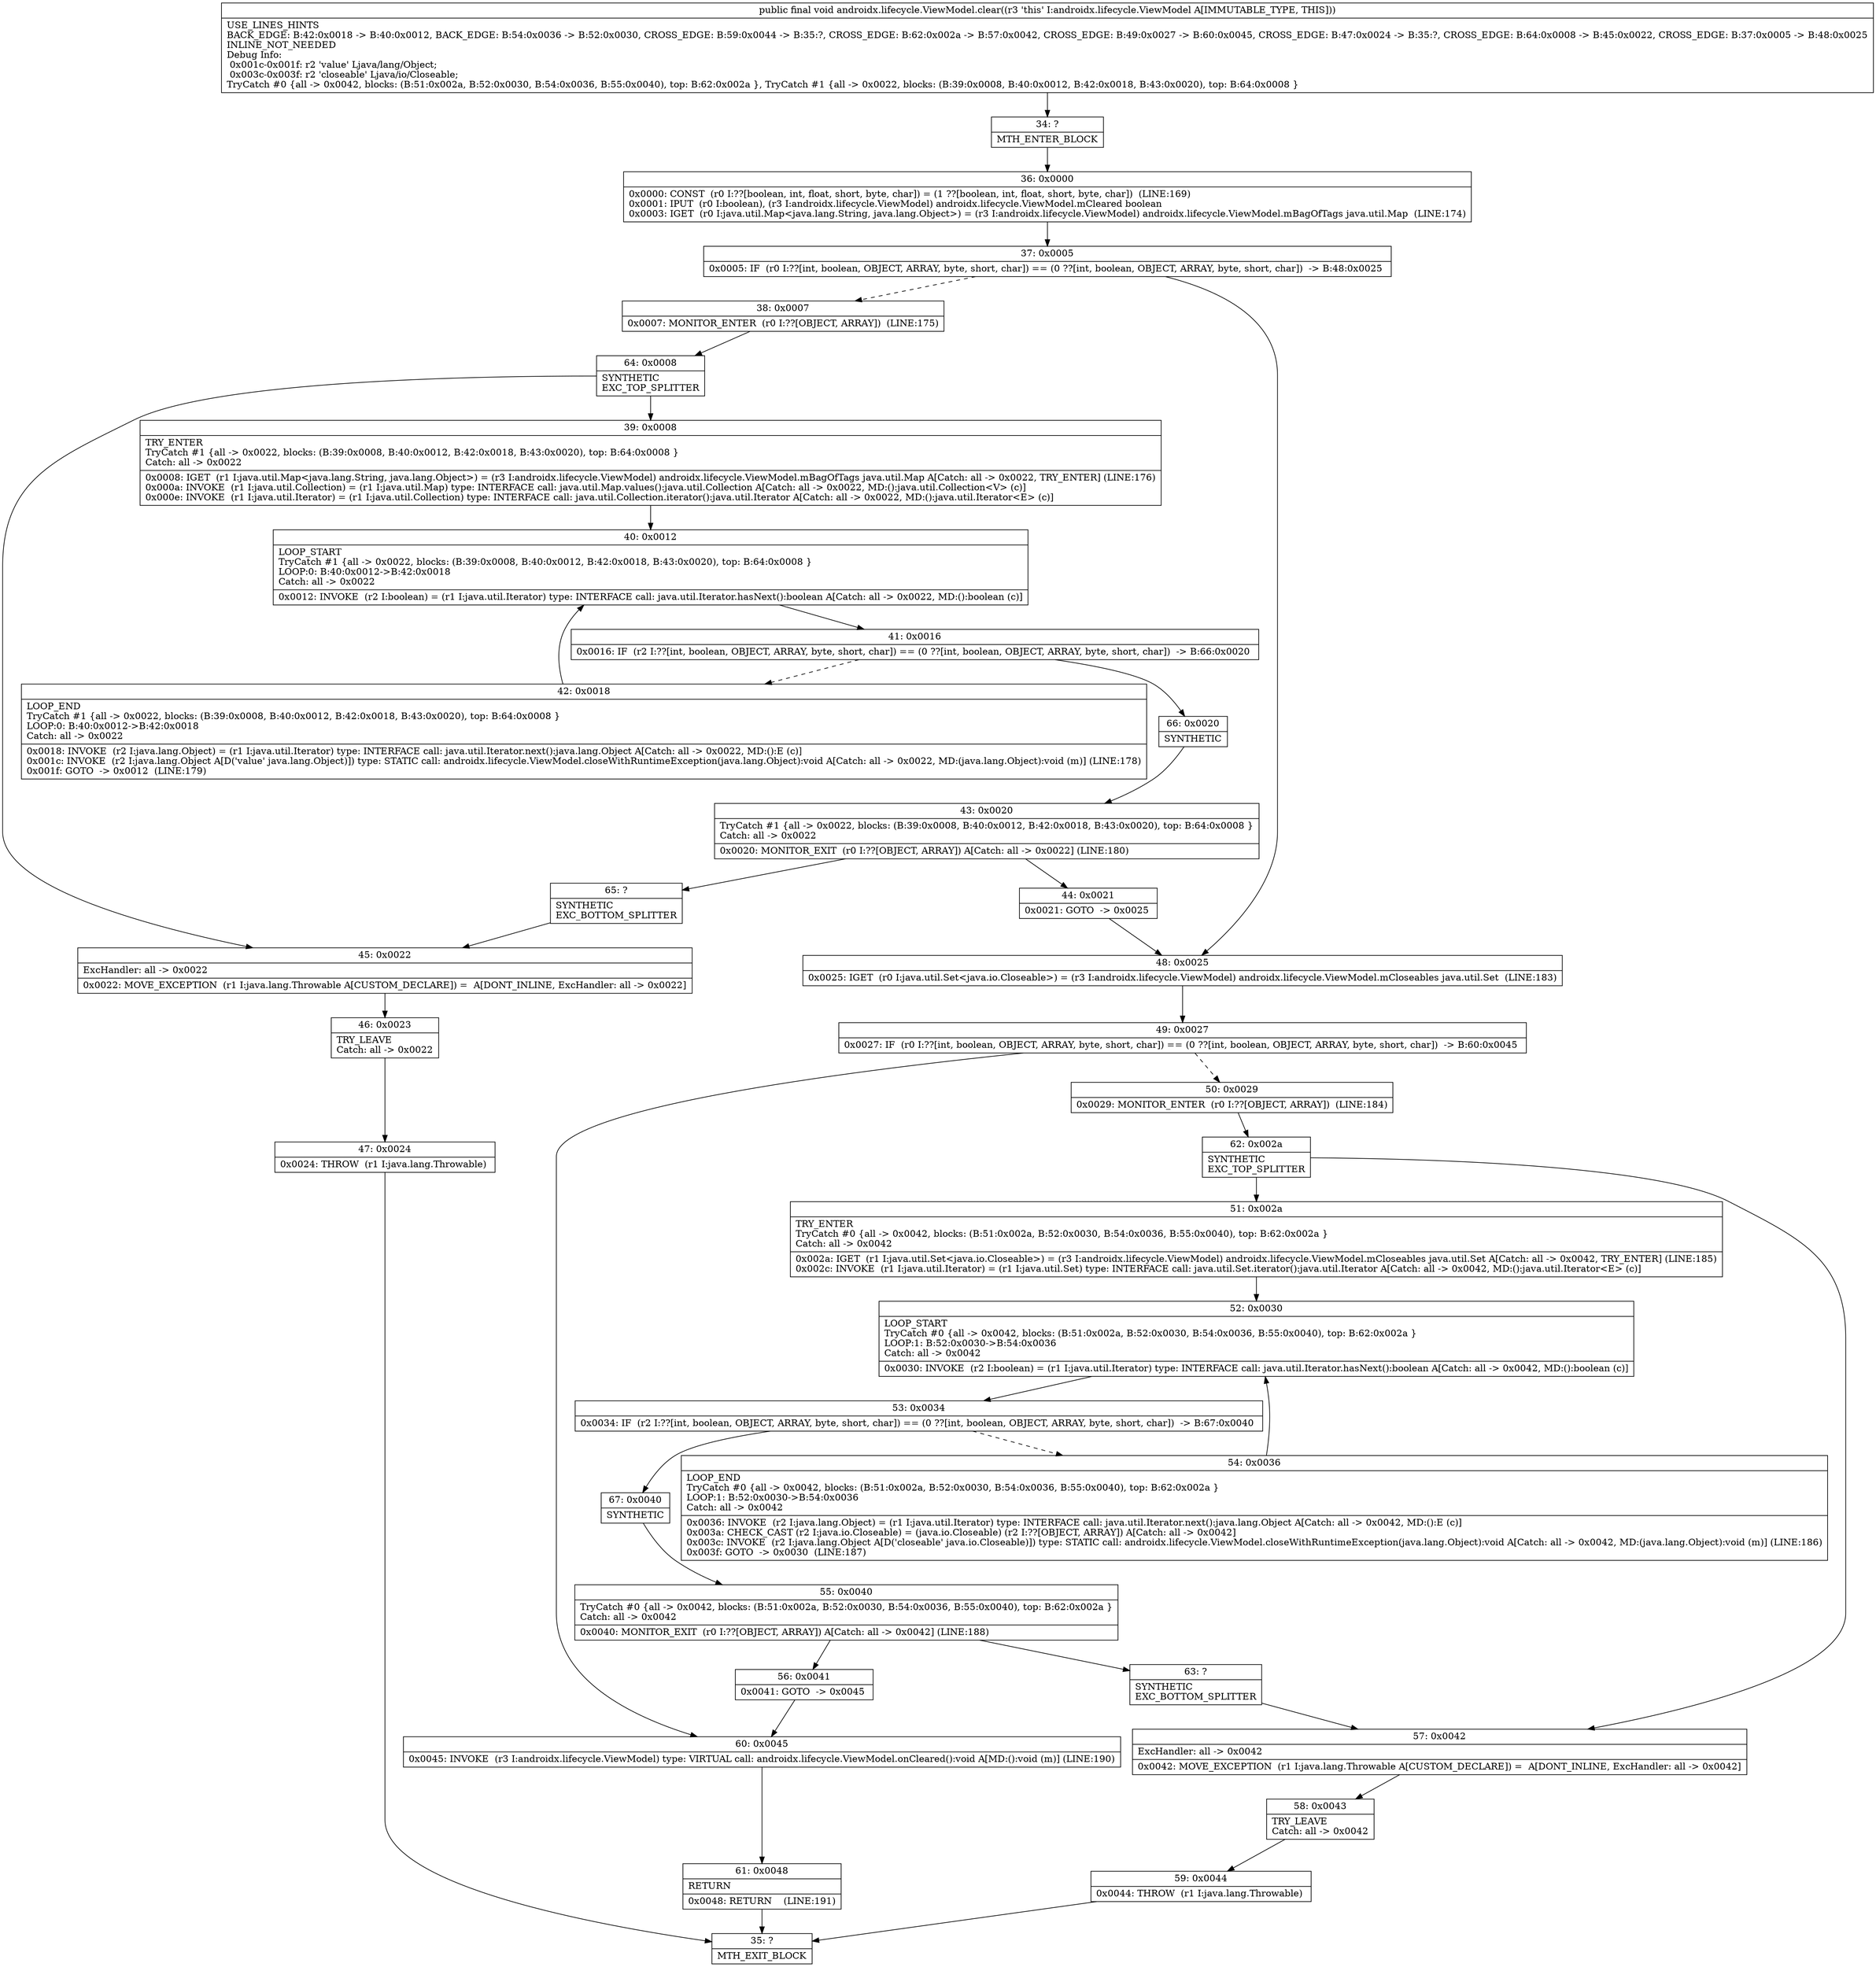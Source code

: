 digraph "CFG forandroidx.lifecycle.ViewModel.clear()V" {
Node_34 [shape=record,label="{34\:\ ?|MTH_ENTER_BLOCK\l}"];
Node_36 [shape=record,label="{36\:\ 0x0000|0x0000: CONST  (r0 I:??[boolean, int, float, short, byte, char]) = (1 ??[boolean, int, float, short, byte, char])  (LINE:169)\l0x0001: IPUT  (r0 I:boolean), (r3 I:androidx.lifecycle.ViewModel) androidx.lifecycle.ViewModel.mCleared boolean \l0x0003: IGET  (r0 I:java.util.Map\<java.lang.String, java.lang.Object\>) = (r3 I:androidx.lifecycle.ViewModel) androidx.lifecycle.ViewModel.mBagOfTags java.util.Map  (LINE:174)\l}"];
Node_37 [shape=record,label="{37\:\ 0x0005|0x0005: IF  (r0 I:??[int, boolean, OBJECT, ARRAY, byte, short, char]) == (0 ??[int, boolean, OBJECT, ARRAY, byte, short, char])  \-\> B:48:0x0025 \l}"];
Node_38 [shape=record,label="{38\:\ 0x0007|0x0007: MONITOR_ENTER  (r0 I:??[OBJECT, ARRAY])  (LINE:175)\l}"];
Node_64 [shape=record,label="{64\:\ 0x0008|SYNTHETIC\lEXC_TOP_SPLITTER\l}"];
Node_39 [shape=record,label="{39\:\ 0x0008|TRY_ENTER\lTryCatch #1 \{all \-\> 0x0022, blocks: (B:39:0x0008, B:40:0x0012, B:42:0x0018, B:43:0x0020), top: B:64:0x0008 \}\lCatch: all \-\> 0x0022\l|0x0008: IGET  (r1 I:java.util.Map\<java.lang.String, java.lang.Object\>) = (r3 I:androidx.lifecycle.ViewModel) androidx.lifecycle.ViewModel.mBagOfTags java.util.Map A[Catch: all \-\> 0x0022, TRY_ENTER] (LINE:176)\l0x000a: INVOKE  (r1 I:java.util.Collection) = (r1 I:java.util.Map) type: INTERFACE call: java.util.Map.values():java.util.Collection A[Catch: all \-\> 0x0022, MD:():java.util.Collection\<V\> (c)]\l0x000e: INVOKE  (r1 I:java.util.Iterator) = (r1 I:java.util.Collection) type: INTERFACE call: java.util.Collection.iterator():java.util.Iterator A[Catch: all \-\> 0x0022, MD:():java.util.Iterator\<E\> (c)]\l}"];
Node_40 [shape=record,label="{40\:\ 0x0012|LOOP_START\lTryCatch #1 \{all \-\> 0x0022, blocks: (B:39:0x0008, B:40:0x0012, B:42:0x0018, B:43:0x0020), top: B:64:0x0008 \}\lLOOP:0: B:40:0x0012\-\>B:42:0x0018\lCatch: all \-\> 0x0022\l|0x0012: INVOKE  (r2 I:boolean) = (r1 I:java.util.Iterator) type: INTERFACE call: java.util.Iterator.hasNext():boolean A[Catch: all \-\> 0x0022, MD:():boolean (c)]\l}"];
Node_41 [shape=record,label="{41\:\ 0x0016|0x0016: IF  (r2 I:??[int, boolean, OBJECT, ARRAY, byte, short, char]) == (0 ??[int, boolean, OBJECT, ARRAY, byte, short, char])  \-\> B:66:0x0020 \l}"];
Node_42 [shape=record,label="{42\:\ 0x0018|LOOP_END\lTryCatch #1 \{all \-\> 0x0022, blocks: (B:39:0x0008, B:40:0x0012, B:42:0x0018, B:43:0x0020), top: B:64:0x0008 \}\lLOOP:0: B:40:0x0012\-\>B:42:0x0018\lCatch: all \-\> 0x0022\l|0x0018: INVOKE  (r2 I:java.lang.Object) = (r1 I:java.util.Iterator) type: INTERFACE call: java.util.Iterator.next():java.lang.Object A[Catch: all \-\> 0x0022, MD:():E (c)]\l0x001c: INVOKE  (r2 I:java.lang.Object A[D('value' java.lang.Object)]) type: STATIC call: androidx.lifecycle.ViewModel.closeWithRuntimeException(java.lang.Object):void A[Catch: all \-\> 0x0022, MD:(java.lang.Object):void (m)] (LINE:178)\l0x001f: GOTO  \-\> 0x0012  (LINE:179)\l}"];
Node_66 [shape=record,label="{66\:\ 0x0020|SYNTHETIC\l}"];
Node_43 [shape=record,label="{43\:\ 0x0020|TryCatch #1 \{all \-\> 0x0022, blocks: (B:39:0x0008, B:40:0x0012, B:42:0x0018, B:43:0x0020), top: B:64:0x0008 \}\lCatch: all \-\> 0x0022\l|0x0020: MONITOR_EXIT  (r0 I:??[OBJECT, ARRAY]) A[Catch: all \-\> 0x0022] (LINE:180)\l}"];
Node_44 [shape=record,label="{44\:\ 0x0021|0x0021: GOTO  \-\> 0x0025 \l}"];
Node_65 [shape=record,label="{65\:\ ?|SYNTHETIC\lEXC_BOTTOM_SPLITTER\l}"];
Node_45 [shape=record,label="{45\:\ 0x0022|ExcHandler: all \-\> 0x0022\l|0x0022: MOVE_EXCEPTION  (r1 I:java.lang.Throwable A[CUSTOM_DECLARE]) =  A[DONT_INLINE, ExcHandler: all \-\> 0x0022]\l}"];
Node_46 [shape=record,label="{46\:\ 0x0023|TRY_LEAVE\lCatch: all \-\> 0x0022\l}"];
Node_47 [shape=record,label="{47\:\ 0x0024|0x0024: THROW  (r1 I:java.lang.Throwable) \l}"];
Node_35 [shape=record,label="{35\:\ ?|MTH_EXIT_BLOCK\l}"];
Node_48 [shape=record,label="{48\:\ 0x0025|0x0025: IGET  (r0 I:java.util.Set\<java.io.Closeable\>) = (r3 I:androidx.lifecycle.ViewModel) androidx.lifecycle.ViewModel.mCloseables java.util.Set  (LINE:183)\l}"];
Node_49 [shape=record,label="{49\:\ 0x0027|0x0027: IF  (r0 I:??[int, boolean, OBJECT, ARRAY, byte, short, char]) == (0 ??[int, boolean, OBJECT, ARRAY, byte, short, char])  \-\> B:60:0x0045 \l}"];
Node_50 [shape=record,label="{50\:\ 0x0029|0x0029: MONITOR_ENTER  (r0 I:??[OBJECT, ARRAY])  (LINE:184)\l}"];
Node_62 [shape=record,label="{62\:\ 0x002a|SYNTHETIC\lEXC_TOP_SPLITTER\l}"];
Node_51 [shape=record,label="{51\:\ 0x002a|TRY_ENTER\lTryCatch #0 \{all \-\> 0x0042, blocks: (B:51:0x002a, B:52:0x0030, B:54:0x0036, B:55:0x0040), top: B:62:0x002a \}\lCatch: all \-\> 0x0042\l|0x002a: IGET  (r1 I:java.util.Set\<java.io.Closeable\>) = (r3 I:androidx.lifecycle.ViewModel) androidx.lifecycle.ViewModel.mCloseables java.util.Set A[Catch: all \-\> 0x0042, TRY_ENTER] (LINE:185)\l0x002c: INVOKE  (r1 I:java.util.Iterator) = (r1 I:java.util.Set) type: INTERFACE call: java.util.Set.iterator():java.util.Iterator A[Catch: all \-\> 0x0042, MD:():java.util.Iterator\<E\> (c)]\l}"];
Node_52 [shape=record,label="{52\:\ 0x0030|LOOP_START\lTryCatch #0 \{all \-\> 0x0042, blocks: (B:51:0x002a, B:52:0x0030, B:54:0x0036, B:55:0x0040), top: B:62:0x002a \}\lLOOP:1: B:52:0x0030\-\>B:54:0x0036\lCatch: all \-\> 0x0042\l|0x0030: INVOKE  (r2 I:boolean) = (r1 I:java.util.Iterator) type: INTERFACE call: java.util.Iterator.hasNext():boolean A[Catch: all \-\> 0x0042, MD:():boolean (c)]\l}"];
Node_53 [shape=record,label="{53\:\ 0x0034|0x0034: IF  (r2 I:??[int, boolean, OBJECT, ARRAY, byte, short, char]) == (0 ??[int, boolean, OBJECT, ARRAY, byte, short, char])  \-\> B:67:0x0040 \l}"];
Node_54 [shape=record,label="{54\:\ 0x0036|LOOP_END\lTryCatch #0 \{all \-\> 0x0042, blocks: (B:51:0x002a, B:52:0x0030, B:54:0x0036, B:55:0x0040), top: B:62:0x002a \}\lLOOP:1: B:52:0x0030\-\>B:54:0x0036\lCatch: all \-\> 0x0042\l|0x0036: INVOKE  (r2 I:java.lang.Object) = (r1 I:java.util.Iterator) type: INTERFACE call: java.util.Iterator.next():java.lang.Object A[Catch: all \-\> 0x0042, MD:():E (c)]\l0x003a: CHECK_CAST (r2 I:java.io.Closeable) = (java.io.Closeable) (r2 I:??[OBJECT, ARRAY]) A[Catch: all \-\> 0x0042]\l0x003c: INVOKE  (r2 I:java.lang.Object A[D('closeable' java.io.Closeable)]) type: STATIC call: androidx.lifecycle.ViewModel.closeWithRuntimeException(java.lang.Object):void A[Catch: all \-\> 0x0042, MD:(java.lang.Object):void (m)] (LINE:186)\l0x003f: GOTO  \-\> 0x0030  (LINE:187)\l}"];
Node_67 [shape=record,label="{67\:\ 0x0040|SYNTHETIC\l}"];
Node_55 [shape=record,label="{55\:\ 0x0040|TryCatch #0 \{all \-\> 0x0042, blocks: (B:51:0x002a, B:52:0x0030, B:54:0x0036, B:55:0x0040), top: B:62:0x002a \}\lCatch: all \-\> 0x0042\l|0x0040: MONITOR_EXIT  (r0 I:??[OBJECT, ARRAY]) A[Catch: all \-\> 0x0042] (LINE:188)\l}"];
Node_56 [shape=record,label="{56\:\ 0x0041|0x0041: GOTO  \-\> 0x0045 \l}"];
Node_63 [shape=record,label="{63\:\ ?|SYNTHETIC\lEXC_BOTTOM_SPLITTER\l}"];
Node_57 [shape=record,label="{57\:\ 0x0042|ExcHandler: all \-\> 0x0042\l|0x0042: MOVE_EXCEPTION  (r1 I:java.lang.Throwable A[CUSTOM_DECLARE]) =  A[DONT_INLINE, ExcHandler: all \-\> 0x0042]\l}"];
Node_58 [shape=record,label="{58\:\ 0x0043|TRY_LEAVE\lCatch: all \-\> 0x0042\l}"];
Node_59 [shape=record,label="{59\:\ 0x0044|0x0044: THROW  (r1 I:java.lang.Throwable) \l}"];
Node_60 [shape=record,label="{60\:\ 0x0045|0x0045: INVOKE  (r3 I:androidx.lifecycle.ViewModel) type: VIRTUAL call: androidx.lifecycle.ViewModel.onCleared():void A[MD:():void (m)] (LINE:190)\l}"];
Node_61 [shape=record,label="{61\:\ 0x0048|RETURN\l|0x0048: RETURN    (LINE:191)\l}"];
MethodNode[shape=record,label="{public final void androidx.lifecycle.ViewModel.clear((r3 'this' I:androidx.lifecycle.ViewModel A[IMMUTABLE_TYPE, THIS]))  | USE_LINES_HINTS\lBACK_EDGE: B:42:0x0018 \-\> B:40:0x0012, BACK_EDGE: B:54:0x0036 \-\> B:52:0x0030, CROSS_EDGE: B:59:0x0044 \-\> B:35:?, CROSS_EDGE: B:62:0x002a \-\> B:57:0x0042, CROSS_EDGE: B:49:0x0027 \-\> B:60:0x0045, CROSS_EDGE: B:47:0x0024 \-\> B:35:?, CROSS_EDGE: B:64:0x0008 \-\> B:45:0x0022, CROSS_EDGE: B:37:0x0005 \-\> B:48:0x0025\lINLINE_NOT_NEEDED\lDebug Info:\l  0x001c\-0x001f: r2 'value' Ljava\/lang\/Object;\l  0x003c\-0x003f: r2 'closeable' Ljava\/io\/Closeable;\lTryCatch #0 \{all \-\> 0x0042, blocks: (B:51:0x002a, B:52:0x0030, B:54:0x0036, B:55:0x0040), top: B:62:0x002a \}, TryCatch #1 \{all \-\> 0x0022, blocks: (B:39:0x0008, B:40:0x0012, B:42:0x0018, B:43:0x0020), top: B:64:0x0008 \}\l}"];
MethodNode -> Node_34;Node_34 -> Node_36;
Node_36 -> Node_37;
Node_37 -> Node_38[style=dashed];
Node_37 -> Node_48;
Node_38 -> Node_64;
Node_64 -> Node_39;
Node_64 -> Node_45;
Node_39 -> Node_40;
Node_40 -> Node_41;
Node_41 -> Node_42[style=dashed];
Node_41 -> Node_66;
Node_42 -> Node_40;
Node_66 -> Node_43;
Node_43 -> Node_44;
Node_43 -> Node_65;
Node_44 -> Node_48;
Node_65 -> Node_45;
Node_45 -> Node_46;
Node_46 -> Node_47;
Node_47 -> Node_35;
Node_48 -> Node_49;
Node_49 -> Node_50[style=dashed];
Node_49 -> Node_60;
Node_50 -> Node_62;
Node_62 -> Node_51;
Node_62 -> Node_57;
Node_51 -> Node_52;
Node_52 -> Node_53;
Node_53 -> Node_54[style=dashed];
Node_53 -> Node_67;
Node_54 -> Node_52;
Node_67 -> Node_55;
Node_55 -> Node_56;
Node_55 -> Node_63;
Node_56 -> Node_60;
Node_63 -> Node_57;
Node_57 -> Node_58;
Node_58 -> Node_59;
Node_59 -> Node_35;
Node_60 -> Node_61;
Node_61 -> Node_35;
}

